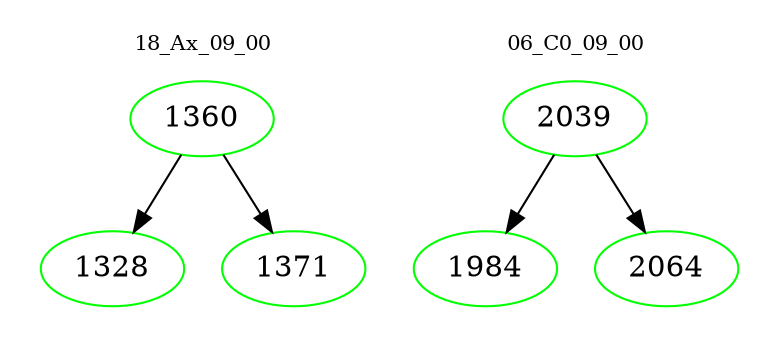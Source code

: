 digraph{
subgraph cluster_0 {
color = white
label = "18_Ax_09_00";
fontsize=10;
T0_1360 [label="1360", color="green"]
T0_1360 -> T0_1328 [color="black"]
T0_1328 [label="1328", color="green"]
T0_1360 -> T0_1371 [color="black"]
T0_1371 [label="1371", color="green"]
}
subgraph cluster_1 {
color = white
label = "06_C0_09_00";
fontsize=10;
T1_2039 [label="2039", color="green"]
T1_2039 -> T1_1984 [color="black"]
T1_1984 [label="1984", color="green"]
T1_2039 -> T1_2064 [color="black"]
T1_2064 [label="2064", color="green"]
}
}
